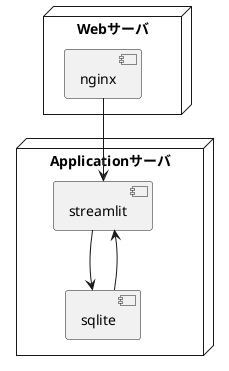 @startuml

top to bottom direction

node "Webサーバ" {
 [nginx]
  
}

node "Applicationサーバ" {
[streamlit]
[sqlite]
  
}
nginx --> streamlit
streamlit -> sqlite
sqlite --> streamlit
@enduml

